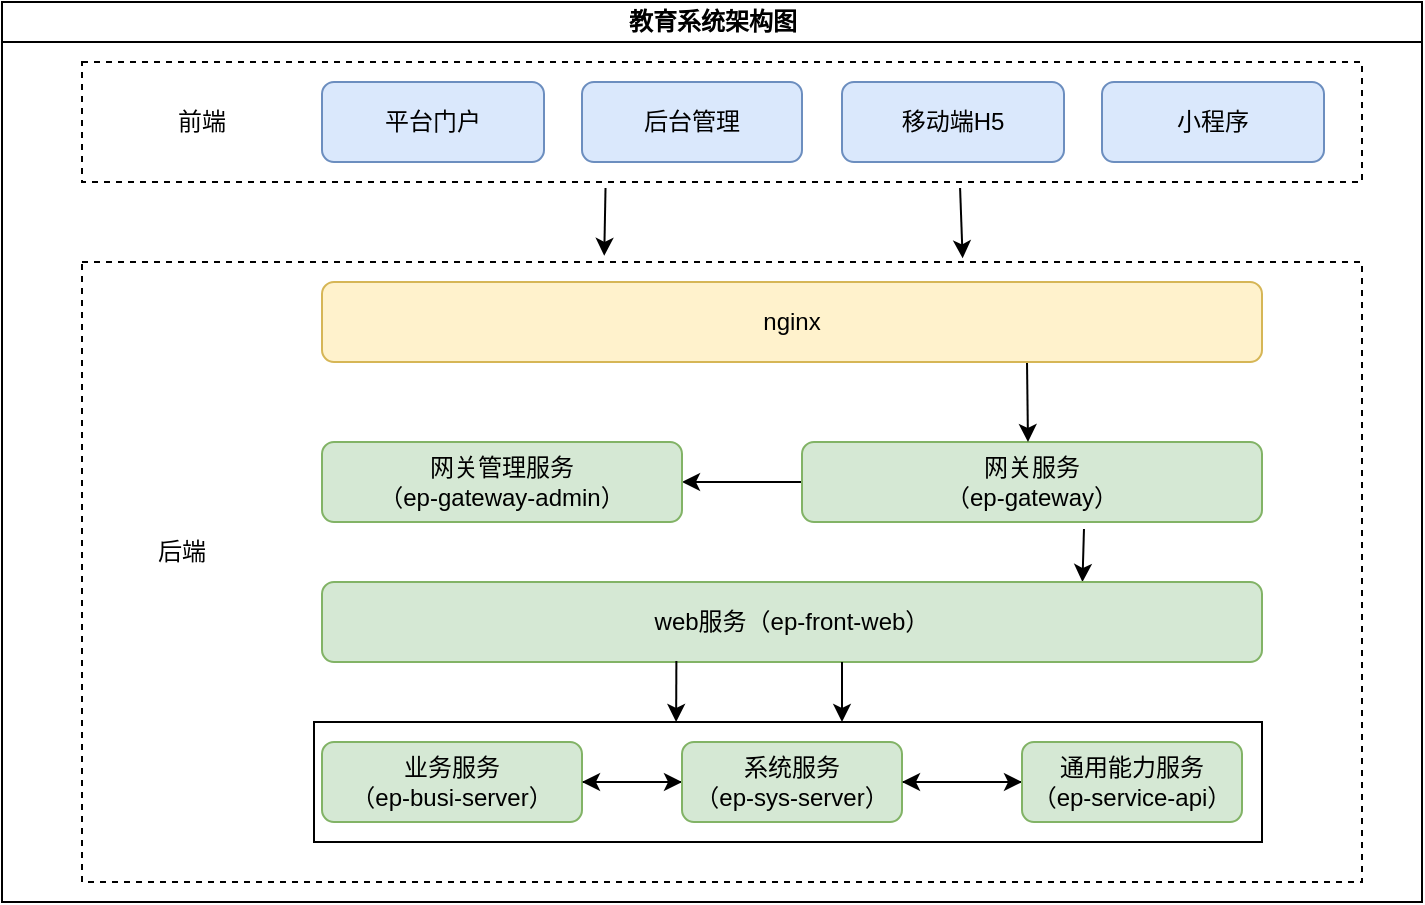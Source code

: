 <mxfile version="20.8.20" type="github">
  <diagram id="prtHgNgQTEPvFCAcTncT" name="Page-1">
    <mxGraphModel dx="954" dy="562" grid="1" gridSize="10" guides="1" tooltips="1" connect="1" arrows="1" fold="1" page="1" pageScale="1" pageWidth="827" pageHeight="1169" math="0" shadow="0">
      <root>
        <mxCell id="0" />
        <mxCell id="1" parent="0" />
        <mxCell id="dNxyNK7c78bLwvsdeMH5-11" value="教育系统架构图" style="swimlane;html=1;startSize=20;horizontal=1;containerType=tree;glass=0;" parent="1" vertex="1">
          <mxGeometry x="40" y="40" width="710" height="450" as="geometry" />
        </mxCell>
        <mxCell id="byMtEM7miDaUPD9UnSFD-23" style="edgeStyle=none;rounded=0;orthogonalLoop=1;jettySize=auto;html=1;entryX=0.408;entryY=-0.01;entryDx=0;entryDy=0;exitX=0.409;exitY=1.05;exitDx=0;exitDy=0;exitPerimeter=0;entryPerimeter=0;" parent="dNxyNK7c78bLwvsdeMH5-11" source="byMtEM7miDaUPD9UnSFD-1" target="byMtEM7miDaUPD9UnSFD-6" edge="1">
          <mxGeometry relative="1" as="geometry" />
        </mxCell>
        <mxCell id="byMtEM7miDaUPD9UnSFD-24" style="edgeStyle=none;rounded=0;orthogonalLoop=1;jettySize=auto;html=1;exitX=0.686;exitY=1.05;exitDx=0;exitDy=0;entryX=0.688;entryY=-0.006;entryDx=0;entryDy=0;exitPerimeter=0;entryPerimeter=0;" parent="dNxyNK7c78bLwvsdeMH5-11" source="byMtEM7miDaUPD9UnSFD-1" target="byMtEM7miDaUPD9UnSFD-6" edge="1">
          <mxGeometry relative="1" as="geometry" />
        </mxCell>
        <mxCell id="byMtEM7miDaUPD9UnSFD-1" value="" style="rounded=0;whiteSpace=wrap;html=1;dashed=1;" parent="dNxyNK7c78bLwvsdeMH5-11" vertex="1">
          <mxGeometry x="40" y="30" width="640" height="60" as="geometry" />
        </mxCell>
        <mxCell id="byMtEM7miDaUPD9UnSFD-2" value="平台门户" style="rounded=1;whiteSpace=wrap;html=1;fillColor=#dae8fc;strokeColor=#6c8ebf;" parent="dNxyNK7c78bLwvsdeMH5-11" vertex="1">
          <mxGeometry x="160" y="40" width="111" height="40" as="geometry" />
        </mxCell>
        <mxCell id="byMtEM7miDaUPD9UnSFD-3" value="后台管理" style="rounded=1;whiteSpace=wrap;html=1;fillColor=#dae8fc;strokeColor=#6c8ebf;" parent="dNxyNK7c78bLwvsdeMH5-11" vertex="1">
          <mxGeometry x="290" y="40" width="110" height="40" as="geometry" />
        </mxCell>
        <mxCell id="byMtEM7miDaUPD9UnSFD-4" value="前端" style="text;html=1;strokeColor=none;fillColor=none;align=center;verticalAlign=middle;whiteSpace=wrap;rounded=0;" parent="dNxyNK7c78bLwvsdeMH5-11" vertex="1">
          <mxGeometry x="70" y="45" width="60" height="30" as="geometry" />
        </mxCell>
        <mxCell id="byMtEM7miDaUPD9UnSFD-6" value="" style="rounded=0;whiteSpace=wrap;html=1;dashed=1;" parent="dNxyNK7c78bLwvsdeMH5-11" vertex="1">
          <mxGeometry x="40" y="130" width="640" height="310" as="geometry" />
        </mxCell>
        <mxCell id="byMtEM7miDaUPD9UnSFD-7" value="后端" style="text;html=1;strokeColor=none;fillColor=none;align=center;verticalAlign=middle;whiteSpace=wrap;rounded=0;" parent="dNxyNK7c78bLwvsdeMH5-11" vertex="1">
          <mxGeometry x="60" y="260" width="60" height="30" as="geometry" />
        </mxCell>
        <mxCell id="byMtEM7miDaUPD9UnSFD-19" style="rounded=0;orthogonalLoop=1;jettySize=auto;html=1;entryX=0.809;entryY=0;entryDx=0;entryDy=0;exitX=0.613;exitY=1.088;exitDx=0;exitDy=0;entryPerimeter=0;exitPerimeter=0;" parent="dNxyNK7c78bLwvsdeMH5-11" source="byMtEM7miDaUPD9UnSFD-8" target="byMtEM7miDaUPD9UnSFD-9" edge="1">
          <mxGeometry relative="1" as="geometry" />
        </mxCell>
        <mxCell id="UptDjHK6j2c2VJTticpk-14" style="edgeStyle=orthogonalEdgeStyle;rounded=0;orthogonalLoop=1;jettySize=auto;html=1;entryX=1;entryY=0.5;entryDx=0;entryDy=0;" edge="1" parent="dNxyNK7c78bLwvsdeMH5-11" source="byMtEM7miDaUPD9UnSFD-8" target="byMtEM7miDaUPD9UnSFD-15">
          <mxGeometry relative="1" as="geometry" />
        </mxCell>
        <mxCell id="byMtEM7miDaUPD9UnSFD-8" value="网关服务&lt;br&gt;（ep-gateway）" style="rounded=1;whiteSpace=wrap;html=1;fillColor=#d5e8d4;strokeColor=#82b366;" parent="dNxyNK7c78bLwvsdeMH5-11" vertex="1">
          <mxGeometry x="400" y="220" width="230" height="40" as="geometry" />
        </mxCell>
        <mxCell id="byMtEM7miDaUPD9UnSFD-9" value="web服务（ep-front-web）" style="rounded=1;whiteSpace=wrap;html=1;fillColor=#d5e8d4;strokeColor=#82b366;" parent="dNxyNK7c78bLwvsdeMH5-11" vertex="1">
          <mxGeometry x="160" y="290" width="470" height="40" as="geometry" />
        </mxCell>
        <mxCell id="byMtEM7miDaUPD9UnSFD-16" style="rounded=0;orthogonalLoop=1;jettySize=auto;html=1;exitX=0.75;exitY=1;exitDx=0;exitDy=0;" parent="dNxyNK7c78bLwvsdeMH5-11" source="byMtEM7miDaUPD9UnSFD-14" edge="1">
          <mxGeometry relative="1" as="geometry">
            <mxPoint x="513" y="220" as="targetPoint" />
          </mxGeometry>
        </mxCell>
        <mxCell id="byMtEM7miDaUPD9UnSFD-14" value="nginx" style="rounded=1;whiteSpace=wrap;html=1;fillColor=#fff2cc;strokeColor=#d6b656;" parent="dNxyNK7c78bLwvsdeMH5-11" vertex="1">
          <mxGeometry x="160" y="140" width="470" height="40" as="geometry" />
        </mxCell>
        <mxCell id="byMtEM7miDaUPD9UnSFD-15" value="网关管理服务&lt;br&gt;（ep-gateway-admin）" style="rounded=1;whiteSpace=wrap;html=1;fillColor=#d5e8d4;strokeColor=#82b366;" parent="dNxyNK7c78bLwvsdeMH5-11" vertex="1">
          <mxGeometry x="160" y="220" width="180" height="40" as="geometry" />
        </mxCell>
        <mxCell id="UptDjHK6j2c2VJTticpk-1" value="移动端H5" style="rounded=1;whiteSpace=wrap;html=1;fillColor=#dae8fc;strokeColor=#6c8ebf;" vertex="1" parent="dNxyNK7c78bLwvsdeMH5-11">
          <mxGeometry x="420" y="40" width="111" height="40" as="geometry" />
        </mxCell>
        <mxCell id="UptDjHK6j2c2VJTticpk-2" value="小程序" style="rounded=1;whiteSpace=wrap;html=1;fillColor=#dae8fc;strokeColor=#6c8ebf;" vertex="1" parent="dNxyNK7c78bLwvsdeMH5-11">
          <mxGeometry x="550" y="40" width="111" height="40" as="geometry" />
        </mxCell>
        <mxCell id="UptDjHK6j2c2VJTticpk-3" style="edgeStyle=none;rounded=0;orthogonalLoop=1;jettySize=auto;html=1;entryX=0.5;entryY=0;entryDx=0;entryDy=0;" edge="1" parent="dNxyNK7c78bLwvsdeMH5-11">
          <mxGeometry relative="1" as="geometry">
            <mxPoint x="420" y="330" as="sourcePoint" />
            <mxPoint x="420" y="360" as="targetPoint" />
          </mxGeometry>
        </mxCell>
        <mxCell id="UptDjHK6j2c2VJTticpk-5" value="" style="rounded=0;whiteSpace=wrap;html=1;" vertex="1" parent="dNxyNK7c78bLwvsdeMH5-11">
          <mxGeometry x="156" y="360" width="474" height="60" as="geometry" />
        </mxCell>
        <mxCell id="UptDjHK6j2c2VJTticpk-11" style="edgeStyle=orthogonalEdgeStyle;rounded=0;orthogonalLoop=1;jettySize=auto;html=1;" edge="1" parent="dNxyNK7c78bLwvsdeMH5-11" source="UptDjHK6j2c2VJTticpk-6" target="UptDjHK6j2c2VJTticpk-7">
          <mxGeometry relative="1" as="geometry" />
        </mxCell>
        <mxCell id="UptDjHK6j2c2VJTticpk-6" value="业务服务&lt;br&gt;（ep-busi-server）" style="rounded=1;whiteSpace=wrap;html=1;fillColor=#d5e8d4;strokeColor=#82b366;" vertex="1" parent="dNxyNK7c78bLwvsdeMH5-11">
          <mxGeometry x="160" y="370" width="130" height="40" as="geometry" />
        </mxCell>
        <mxCell id="UptDjHK6j2c2VJTticpk-9" style="edgeStyle=orthogonalEdgeStyle;rounded=0;orthogonalLoop=1;jettySize=auto;html=1;entryX=0;entryY=0.5;entryDx=0;entryDy=0;" edge="1" parent="dNxyNK7c78bLwvsdeMH5-11" source="UptDjHK6j2c2VJTticpk-7" target="UptDjHK6j2c2VJTticpk-8">
          <mxGeometry relative="1" as="geometry" />
        </mxCell>
        <mxCell id="UptDjHK6j2c2VJTticpk-12" style="edgeStyle=orthogonalEdgeStyle;rounded=0;orthogonalLoop=1;jettySize=auto;html=1;entryX=1;entryY=0.5;entryDx=0;entryDy=0;" edge="1" parent="dNxyNK7c78bLwvsdeMH5-11" source="UptDjHK6j2c2VJTticpk-7" target="UptDjHK6j2c2VJTticpk-6">
          <mxGeometry relative="1" as="geometry" />
        </mxCell>
        <mxCell id="UptDjHK6j2c2VJTticpk-7" value="系统服务&lt;br&gt;（ep-sys-server）" style="rounded=1;whiteSpace=wrap;html=1;fillColor=#d5e8d4;strokeColor=#82b366;" vertex="1" parent="dNxyNK7c78bLwvsdeMH5-11">
          <mxGeometry x="340" y="370" width="110" height="40" as="geometry" />
        </mxCell>
        <mxCell id="UptDjHK6j2c2VJTticpk-10" style="edgeStyle=orthogonalEdgeStyle;rounded=0;orthogonalLoop=1;jettySize=auto;html=1;entryX=1;entryY=0.5;entryDx=0;entryDy=0;" edge="1" parent="dNxyNK7c78bLwvsdeMH5-11" source="UptDjHK6j2c2VJTticpk-8" target="UptDjHK6j2c2VJTticpk-7">
          <mxGeometry relative="1" as="geometry" />
        </mxCell>
        <mxCell id="UptDjHK6j2c2VJTticpk-8" value="通用能力服务&lt;br&gt;（ep-service-api）" style="rounded=1;whiteSpace=wrap;html=1;fillColor=#d5e8d4;strokeColor=#82b366;" vertex="1" parent="dNxyNK7c78bLwvsdeMH5-11">
          <mxGeometry x="510" y="370" width="110" height="40" as="geometry" />
        </mxCell>
        <mxCell id="UptDjHK6j2c2VJTticpk-13" style="edgeStyle=none;rounded=0;orthogonalLoop=1;jettySize=auto;html=1;entryX=0.382;entryY=0;entryDx=0;entryDy=0;exitX=0.377;exitY=0.988;exitDx=0;exitDy=0;exitPerimeter=0;entryPerimeter=0;" edge="1" parent="dNxyNK7c78bLwvsdeMH5-11" source="byMtEM7miDaUPD9UnSFD-9" target="UptDjHK6j2c2VJTticpk-5">
          <mxGeometry relative="1" as="geometry">
            <mxPoint x="430" y="340" as="sourcePoint" />
            <mxPoint x="430" y="370" as="targetPoint" />
          </mxGeometry>
        </mxCell>
      </root>
    </mxGraphModel>
  </diagram>
</mxfile>
